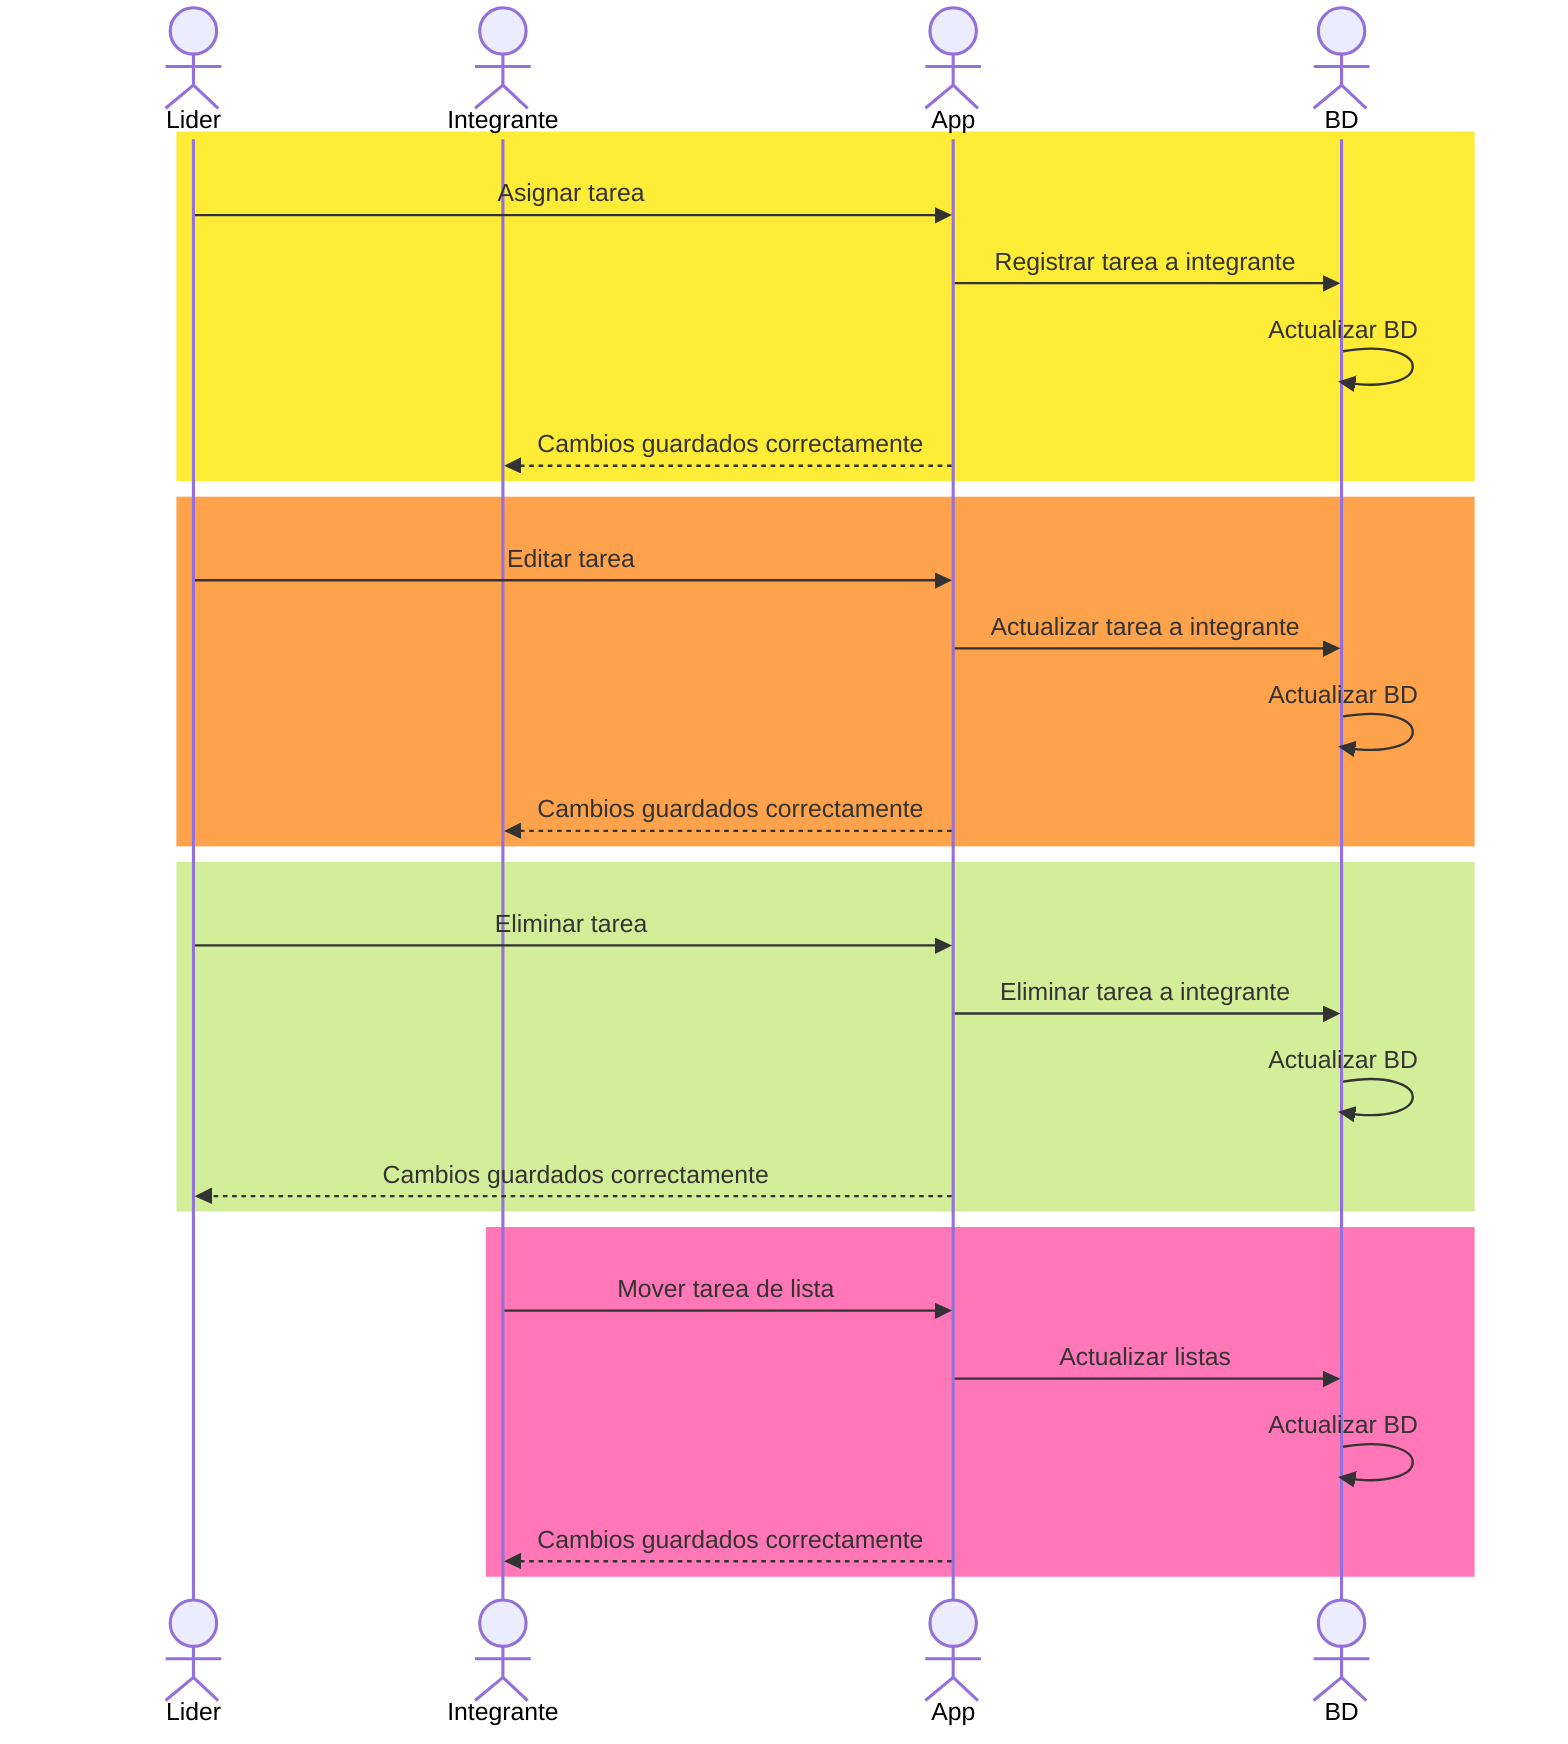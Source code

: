 sequenceDiagram
    actor Lider
    actor Integrante
    actor App
    actor BD

    rect rgb(254, 236, 55)
        Lider ->> App: Asignar tarea
        App ->> BD: Registrar tarea a integrante
        BD ->> BD: Actualizar BD
        App -->> Integrante: Cambios guardados correctamente
    end

    rect rgb(255, 162, 76)
        Lider ->> App: Editar tarea
        App ->> BD: Actualizar tarea a integrante
        BD ->> BD: Actualizar BD
        App -->> Integrante: Cambios guardados correctamente
    end

    rect rgb(211, 238, 152)
        Lider ->> App: Eliminar tarea
        App ->> BD: Eliminar tarea a integrante
        BD ->> BD: Actualizar BD
        App -->> Lider: Cambios guardados correctamente
    end

    rect rgb(255, 119, 183)
        Integrante ->> App: Mover tarea de lista
        App ->> BD: Actualizar listas
        BD ->> BD: Actualizar BD
        App -->> Integrante: Cambios guardados correctamente
    end